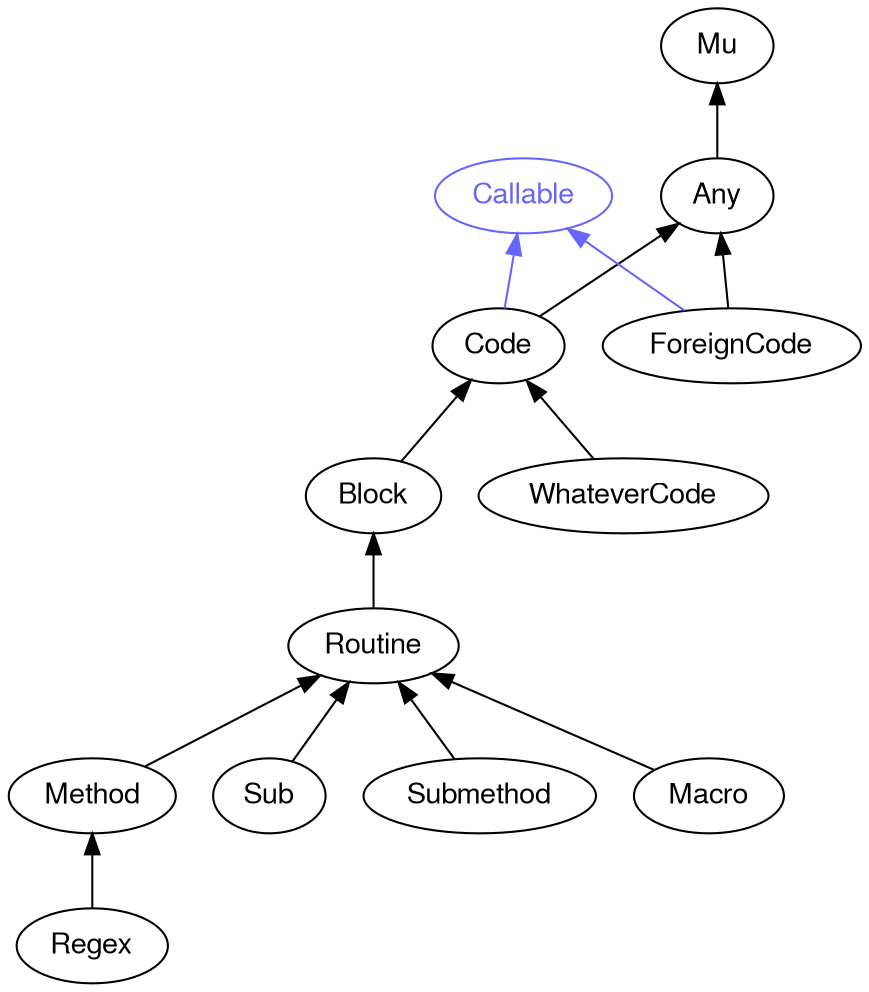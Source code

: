 digraph "raku-type-graph" {
    rankdir=BT;
    splines=polyline;
    overlap=false;

    graph [truecolor=true bgcolor="#FFFFFF"];
    // Types
    "Callable" [color="#6666FF", fontcolor="#6666FF", href="/type/Callable", fontname="FreeSans"];
    "Mu" [color="#000000", fontcolor="#000000", href="/type/Mu", fontname="FreeSans"];
    "Any" [color="#000000", fontcolor="#000000", href="/type/Any", fontname="FreeSans"];
    "Code" [color="#000000", fontcolor="#000000", href="/type/Code", fontname="FreeSans"];
    "ForeignCode" [color="#000000", fontcolor="#000000", href="/type/ForeignCode", fontname="FreeSans"];
    "Block" [color="#000000", fontcolor="#000000", href="/type/Block", fontname="FreeSans"];
    "WhateverCode" [color="#000000", fontcolor="#000000", href="/type/WhateverCode", fontname="FreeSans"];
    "Routine" [color="#000000", fontcolor="#000000", href="/type/Routine", fontname="FreeSans"];
    "Method" [color="#000000", fontcolor="#000000", href="/type/Method", fontname="FreeSans"];
    "Sub" [color="#000000", fontcolor="#000000", href="/type/Sub", fontname="FreeSans"];
    "Submethod" [color="#000000", fontcolor="#000000", href="/type/Submethod", fontname="FreeSans"];
    "Macro" [color="#000000", fontcolor="#000000", href="/type/Macro", fontname="FreeSans"];
    "Regex" [color="#000000", fontcolor="#000000", href="/type/Regex", fontname="FreeSans"];

    // Superclasses
    "Any" -> "Mu" [color="#000000"];
    "Code" -> "Any" [color="#000000"];
    "ForeignCode" -> "Any" [color="#000000"];
    "Block" -> "Code" [color="#000000"];
    "WhateverCode" -> "Code" [color="#000000"];
    "Routine" -> "Block" [color="#000000"];
    "Method" -> "Routine" [color="#000000"];
    "Sub" -> "Routine" [color="#000000"];
    "Submethod" -> "Routine" [color="#000000"];
    "Macro" -> "Routine" [color="#000000"];
    "Regex" -> "Method" [color="#000000"];

    // Roles
    "Code" -> "Callable" [color="#6666FF"];
    "ForeignCode" -> "Callable" [color="#6666FF"];
}

